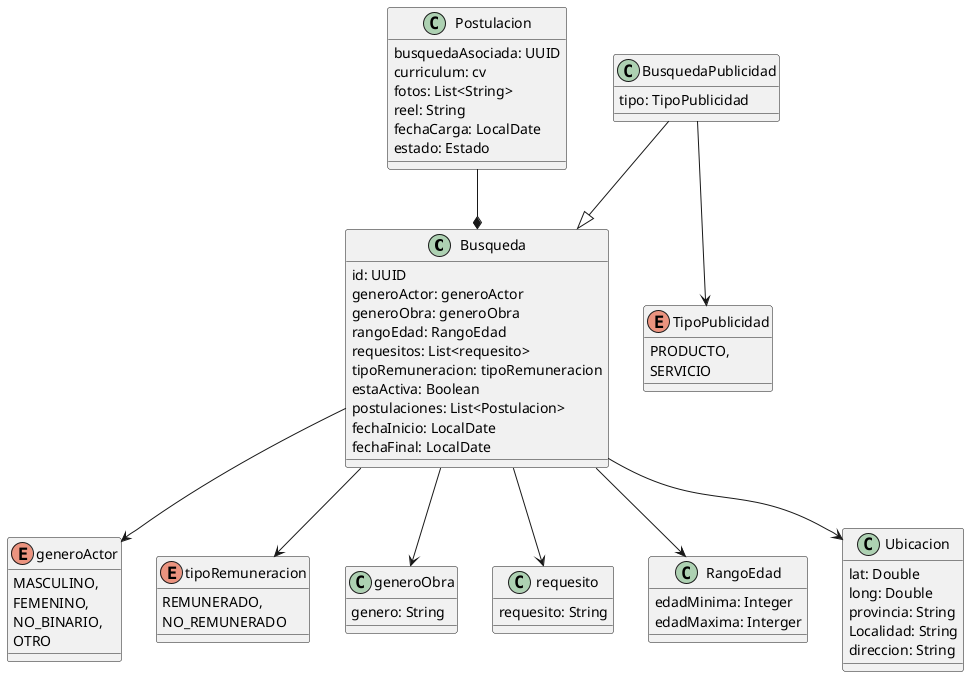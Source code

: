 @startuml
class Busqueda {
    
id: UUID 
generoActor: generoActor 
generoObra: generoObra
rangoEdad: RangoEdad
requesitos: List<requesito>
tipoRemuneracion: tipoRemuneracion
estaActiva: Boolean
postulaciones: List<Postulacion>
fechaInicio: LocalDate
fechaFinal: LocalDate

}

enum generoActor {
    MASCULINO,
    FEMENINO,
    NO_BINARIO,
    OTRO
}

enum tipoRemuneracion {
    REMUNERADO,
    NO_REMUNERADO
}

class generoObra {
    
genero: String
}
' chequear instancias duplicadas

class requesito {
    
requesito: String
}

'Value Object
class RangoEdad {
    
edadMinima: Integer
edadMaxima: Interger
}

'Value Object
class Ubicacion {
    
lat: Double 
long: Double 
provincia: String
Localidad: String
direccion: String
}

class Postulacion {
    
busquedaAsociada: UUID
curriculum: cv 
fotos: List<String>
reel: String
fechaCarga: LocalDate
estado: Estado
}

class BusquedaPublicidad{
    
tipo: TipoPublicidad
}

'
enum TipoPublicidad{
    PRODUCTO,
    SERVICIO 

}
' chequear tipos
' chequear herencia


Busqueda --> generoActor
Busqueda --> generoObra
Busqueda --> RangoEdad
Busqueda --> tipoRemuneracion
Busqueda --> requesito
Busqueda --> Ubicacion
Postulacion --* Busqueda
BusquedaPublicidad --|> Busqueda
BusquedaPublicidad --> TipoPublicidad

@enduml